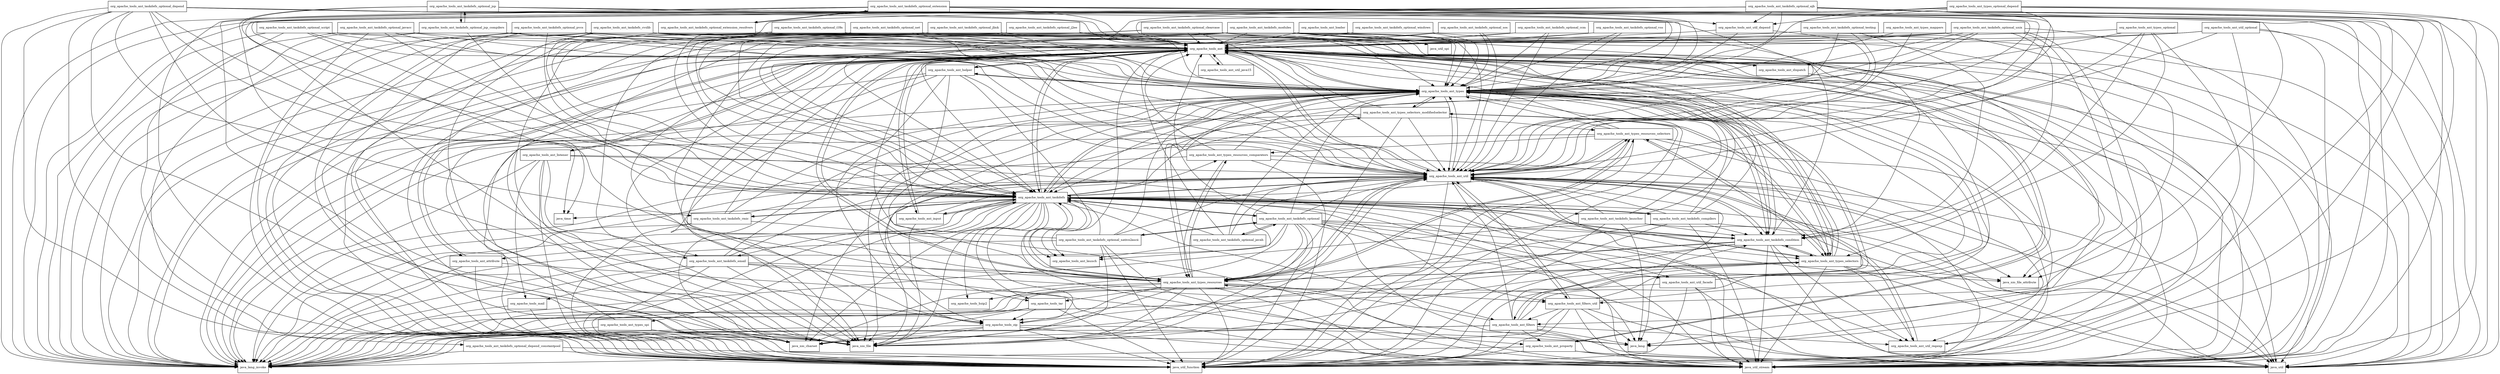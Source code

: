 digraph ant_1_10_6_package_dependencies {
  node [shape = box, fontsize=10.0];
  org_apache_tools_ant -> java_lang;
  org_apache_tools_ant -> java_lang_invoke;
  org_apache_tools_ant -> java_nio_charset;
  org_apache_tools_ant -> java_nio_file;
  org_apache_tools_ant -> java_util;
  org_apache_tools_ant -> java_util_function;
  org_apache_tools_ant -> java_util_stream;
  org_apache_tools_ant -> org_apache_tools_ant_attribute;
  org_apache_tools_ant -> org_apache_tools_ant_dispatch;
  org_apache_tools_ant -> org_apache_tools_ant_helper;
  org_apache_tools_ant -> org_apache_tools_ant_input;
  org_apache_tools_ant -> org_apache_tools_ant_launch;
  org_apache_tools_ant -> org_apache_tools_ant_listener;
  org_apache_tools_ant -> org_apache_tools_ant_property;
  org_apache_tools_ant -> org_apache_tools_ant_taskdefs;
  org_apache_tools_ant -> org_apache_tools_ant_taskdefs_condition;
  org_apache_tools_ant -> org_apache_tools_ant_types;
  org_apache_tools_ant -> org_apache_tools_ant_types_resources;
  org_apache_tools_ant -> org_apache_tools_ant_types_selectors;
  org_apache_tools_ant -> org_apache_tools_ant_util;
  org_apache_tools_ant -> org_apache_tools_ant_util_java15;
  org_apache_tools_ant -> org_apache_tools_zip;
  org_apache_tools_ant_attribute -> java_lang_invoke;
  org_apache_tools_ant_attribute -> java_util_function;
  org_apache_tools_ant_attribute -> java_util_stream;
  org_apache_tools_ant_attribute -> org_apache_tools_ant;
  org_apache_tools_ant_dispatch -> java_lang;
  org_apache_tools_ant_dispatch -> org_apache_tools_ant;
  org_apache_tools_ant_filters -> java_lang;
  org_apache_tools_ant_filters -> java_lang_invoke;
  org_apache_tools_ant_filters -> java_nio_charset;
  org_apache_tools_ant_filters -> java_util;
  org_apache_tools_ant_filters -> java_util_function;
  org_apache_tools_ant_filters -> org_apache_tools_ant;
  org_apache_tools_ant_filters -> org_apache_tools_ant_property;
  org_apache_tools_ant_filters -> org_apache_tools_ant_taskdefs_condition;
  org_apache_tools_ant_filters -> org_apache_tools_ant_types;
  org_apache_tools_ant_filters -> org_apache_tools_ant_types_resources;
  org_apache_tools_ant_filters -> org_apache_tools_ant_util;
  org_apache_tools_ant_filters -> org_apache_tools_ant_util_regexp;
  org_apache_tools_ant_filters_util -> java_lang;
  org_apache_tools_ant_filters_util -> java_lang_invoke;
  org_apache_tools_ant_filters_util -> java_util;
  org_apache_tools_ant_filters_util -> java_util_function;
  org_apache_tools_ant_filters_util -> java_util_stream;
  org_apache_tools_ant_filters_util -> org_apache_tools_ant;
  org_apache_tools_ant_filters_util -> org_apache_tools_ant_filters;
  org_apache_tools_ant_filters_util -> org_apache_tools_ant_types;
  org_apache_tools_ant_filters_util -> org_apache_tools_ant_util;
  org_apache_tools_ant_helper -> java_lang_invoke;
  org_apache_tools_ant_helper -> java_nio_file;
  org_apache_tools_ant_helper -> java_util_function;
  org_apache_tools_ant_helper -> org_apache_tools_ant;
  org_apache_tools_ant_helper -> org_apache_tools_ant_launch;
  org_apache_tools_ant_helper -> org_apache_tools_ant_types;
  org_apache_tools_ant_helper -> org_apache_tools_ant_types_resources;
  org_apache_tools_ant_helper -> org_apache_tools_ant_util;
  org_apache_tools_ant_helper -> org_apache_tools_zip;
  org_apache_tools_ant_input -> java_nio_file;
  org_apache_tools_ant_input -> org_apache_tools_ant;
  org_apache_tools_ant_input -> org_apache_tools_ant_taskdefs;
  org_apache_tools_ant_input -> org_apache_tools_ant_util;
  org_apache_tools_ant_listener -> java_lang_invoke;
  org_apache_tools_ant_listener -> java_nio_file;
  org_apache_tools_ant_listener -> java_util_function;
  org_apache_tools_ant_listener -> java_util_stream;
  org_apache_tools_ant_listener -> org_apache_tools_ant;
  org_apache_tools_ant_listener -> org_apache_tools_ant_taskdefs_email;
  org_apache_tools_ant_listener -> org_apache_tools_ant_util;
  org_apache_tools_ant_listener -> org_apache_tools_mail;
  org_apache_tools_ant_loader -> org_apache_tools_ant;
  org_apache_tools_ant_loader -> org_apache_tools_ant_types;
  org_apache_tools_ant_property -> java_lang_invoke;
  org_apache_tools_ant_property -> java_util;
  org_apache_tools_ant_property -> java_util_function;
  org_apache_tools_ant_property -> java_util_stream;
  org_apache_tools_ant_property -> org_apache_tools_ant;
  org_apache_tools_ant_taskdefs -> java_lang;
  org_apache_tools_ant_taskdefs -> java_lang_invoke;
  org_apache_tools_ant_taskdefs -> java_nio_charset;
  org_apache_tools_ant_taskdefs -> java_nio_file;
  org_apache_tools_ant_taskdefs -> java_nio_file_attribute;
  org_apache_tools_ant_taskdefs -> java_time;
  org_apache_tools_ant_taskdefs -> java_util;
  org_apache_tools_ant_taskdefs -> java_util_function;
  org_apache_tools_ant_taskdefs -> java_util_stream;
  org_apache_tools_ant_taskdefs -> org_apache_tools_ant;
  org_apache_tools_ant_taskdefs -> org_apache_tools_ant_attribute;
  org_apache_tools_ant_taskdefs -> org_apache_tools_ant_filters;
  org_apache_tools_ant_taskdefs -> org_apache_tools_ant_filters_util;
  org_apache_tools_ant_taskdefs -> org_apache_tools_ant_input;
  org_apache_tools_ant_taskdefs -> org_apache_tools_ant_launch;
  org_apache_tools_ant_taskdefs -> org_apache_tools_ant_property;
  org_apache_tools_ant_taskdefs -> org_apache_tools_ant_taskdefs_compilers;
  org_apache_tools_ant_taskdefs -> org_apache_tools_ant_taskdefs_condition;
  org_apache_tools_ant_taskdefs -> org_apache_tools_ant_taskdefs_email;
  org_apache_tools_ant_taskdefs -> org_apache_tools_ant_taskdefs_launcher;
  org_apache_tools_ant_taskdefs -> org_apache_tools_ant_taskdefs_optional;
  org_apache_tools_ant_taskdefs -> org_apache_tools_ant_taskdefs_rmic;
  org_apache_tools_ant_taskdefs -> org_apache_tools_ant_types;
  org_apache_tools_ant_taskdefs -> org_apache_tools_ant_types_resources;
  org_apache_tools_ant_taskdefs -> org_apache_tools_ant_types_resources_comparators;
  org_apache_tools_ant_taskdefs -> org_apache_tools_ant_types_resources_selectors;
  org_apache_tools_ant_taskdefs -> org_apache_tools_ant_types_selectors;
  org_apache_tools_ant_taskdefs -> org_apache_tools_ant_types_selectors_modifiedselector;
  org_apache_tools_ant_taskdefs -> org_apache_tools_ant_types_spi;
  org_apache_tools_ant_taskdefs -> org_apache_tools_ant_util;
  org_apache_tools_ant_taskdefs -> org_apache_tools_ant_util_facade;
  org_apache_tools_ant_taskdefs -> org_apache_tools_bzip2;
  org_apache_tools_ant_taskdefs -> org_apache_tools_tar;
  org_apache_tools_ant_taskdefs -> org_apache_tools_zip;
  org_apache_tools_ant_taskdefs_compilers -> java_lang_invoke;
  org_apache_tools_ant_taskdefs_compilers -> java_util;
  org_apache_tools_ant_taskdefs_compilers -> java_util_function;
  org_apache_tools_ant_taskdefs_compilers -> java_util_stream;
  org_apache_tools_ant_taskdefs_compilers -> org_apache_tools_ant;
  org_apache_tools_ant_taskdefs_compilers -> org_apache_tools_ant_taskdefs;
  org_apache_tools_ant_taskdefs_compilers -> org_apache_tools_ant_taskdefs_condition;
  org_apache_tools_ant_taskdefs_compilers -> org_apache_tools_ant_types;
  org_apache_tools_ant_taskdefs_compilers -> org_apache_tools_ant_util;
  org_apache_tools_ant_taskdefs_condition -> java_lang_invoke;
  org_apache_tools_ant_taskdefs_condition -> java_util;
  org_apache_tools_ant_taskdefs_condition -> java_util_function;
  org_apache_tools_ant_taskdefs_condition -> java_util_stream;
  org_apache_tools_ant_taskdefs_condition -> org_apache_tools_ant;
  org_apache_tools_ant_taskdefs_condition -> org_apache_tools_ant_taskdefs;
  org_apache_tools_ant_taskdefs_condition -> org_apache_tools_ant_types;
  org_apache_tools_ant_taskdefs_condition -> org_apache_tools_ant_types_resources;
  org_apache_tools_ant_taskdefs_condition -> org_apache_tools_ant_types_selectors;
  org_apache_tools_ant_taskdefs_condition -> org_apache_tools_ant_util;
  org_apache_tools_ant_taskdefs_condition -> org_apache_tools_ant_util_regexp;
  org_apache_tools_ant_taskdefs_condition -> org_apache_tools_zip;
  org_apache_tools_ant_taskdefs_cvslib -> java_lang_invoke;
  org_apache_tools_ant_taskdefs_cvslib -> java_nio_charset;
  org_apache_tools_ant_taskdefs_cvslib -> java_nio_file;
  org_apache_tools_ant_taskdefs_cvslib -> java_util;
  org_apache_tools_ant_taskdefs_cvslib -> java_util_function;
  org_apache_tools_ant_taskdefs_cvslib -> java_util_stream;
  org_apache_tools_ant_taskdefs_cvslib -> org_apache_tools_ant;
  org_apache_tools_ant_taskdefs_cvslib -> org_apache_tools_ant_taskdefs;
  org_apache_tools_ant_taskdefs_cvslib -> org_apache_tools_ant_types;
  org_apache_tools_ant_taskdefs_cvslib -> org_apache_tools_ant_util;
  org_apache_tools_ant_taskdefs_email -> java_lang_invoke;
  org_apache_tools_ant_taskdefs_email -> java_nio_file;
  org_apache_tools_ant_taskdefs_email -> java_util;
  org_apache_tools_ant_taskdefs_email -> java_util_function;
  org_apache_tools_ant_taskdefs_email -> java_util_stream;
  org_apache_tools_ant_taskdefs_email -> org_apache_tools_ant;
  org_apache_tools_ant_taskdefs_email -> org_apache_tools_ant_types;
  org_apache_tools_ant_taskdefs_email -> org_apache_tools_ant_types_resources;
  org_apache_tools_ant_taskdefs_email -> org_apache_tools_ant_util;
  org_apache_tools_ant_taskdefs_email -> org_apache_tools_mail;
  org_apache_tools_ant_taskdefs_launcher -> java_lang;
  org_apache_tools_ant_taskdefs_launcher -> java_lang_invoke;
  org_apache_tools_ant_taskdefs_launcher -> java_util;
  org_apache_tools_ant_taskdefs_launcher -> java_util_function;
  org_apache_tools_ant_taskdefs_launcher -> org_apache_tools_ant;
  org_apache_tools_ant_taskdefs_launcher -> org_apache_tools_ant_taskdefs_condition;
  org_apache_tools_ant_taskdefs_launcher -> org_apache_tools_ant_types;
  org_apache_tools_ant_taskdefs_launcher -> org_apache_tools_ant_util;
  org_apache_tools_ant_taskdefs_modules -> java_lang_invoke;
  org_apache_tools_ant_taskdefs_modules -> java_nio_charset;
  org_apache_tools_ant_taskdefs_modules -> java_nio_file;
  org_apache_tools_ant_taskdefs_modules -> java_nio_file_attribute;
  org_apache_tools_ant_taskdefs_modules -> java_util;
  org_apache_tools_ant_taskdefs_modules -> java_util_function;
  org_apache_tools_ant_taskdefs_modules -> java_util_spi;
  org_apache_tools_ant_taskdefs_modules -> java_util_stream;
  org_apache_tools_ant_taskdefs_modules -> org_apache_tools_ant;
  org_apache_tools_ant_taskdefs_modules -> org_apache_tools_ant_types;
  org_apache_tools_ant_taskdefs_modules -> org_apache_tools_ant_types_resources;
  org_apache_tools_ant_taskdefs_modules -> org_apache_tools_ant_util;
  org_apache_tools_ant_taskdefs_optional -> java_lang;
  org_apache_tools_ant_taskdefs_optional -> java_lang_invoke;
  org_apache_tools_ant_taskdefs_optional -> java_nio_charset;
  org_apache_tools_ant_taskdefs_optional -> java_nio_file;
  org_apache_tools_ant_taskdefs_optional -> java_util;
  org_apache_tools_ant_taskdefs_optional -> java_util_function;
  org_apache_tools_ant_taskdefs_optional -> java_util_stream;
  org_apache_tools_ant_taskdefs_optional -> org_apache_tools_ant;
  org_apache_tools_ant_taskdefs_optional -> org_apache_tools_ant_taskdefs;
  org_apache_tools_ant_taskdefs_optional -> org_apache_tools_ant_taskdefs_condition;
  org_apache_tools_ant_taskdefs_optional -> org_apache_tools_ant_taskdefs_optional_javah;
  org_apache_tools_ant_taskdefs_optional -> org_apache_tools_ant_taskdefs_optional_native2ascii;
  org_apache_tools_ant_taskdefs_optional -> org_apache_tools_ant_types;
  org_apache_tools_ant_taskdefs_optional -> org_apache_tools_ant_types_resources;
  org_apache_tools_ant_taskdefs_optional -> org_apache_tools_ant_util;
  org_apache_tools_ant_taskdefs_optional -> org_apache_tools_ant_util_facade;
  org_apache_tools_ant_taskdefs_optional -> org_apache_tools_ant_util_regexp;
  org_apache_tools_ant_taskdefs_optional_ccm -> org_apache_tools_ant;
  org_apache_tools_ant_taskdefs_optional_ccm -> org_apache_tools_ant_taskdefs;
  org_apache_tools_ant_taskdefs_optional_ccm -> org_apache_tools_ant_types;
  org_apache_tools_ant_taskdefs_optional_ccm -> org_apache_tools_ant_util;
  org_apache_tools_ant_taskdefs_optional_clearcase -> java_lang_invoke;
  org_apache_tools_ant_taskdefs_optional_clearcase -> java_util;
  org_apache_tools_ant_taskdefs_optional_clearcase -> java_util_function;
  org_apache_tools_ant_taskdefs_optional_clearcase -> org_apache_tools_ant;
  org_apache_tools_ant_taskdefs_optional_clearcase -> org_apache_tools_ant_taskdefs;
  org_apache_tools_ant_taskdefs_optional_clearcase -> org_apache_tools_ant_taskdefs_condition;
  org_apache_tools_ant_taskdefs_optional_clearcase -> org_apache_tools_ant_types;
  org_apache_tools_ant_taskdefs_optional_clearcase -> org_apache_tools_ant_util;
  org_apache_tools_ant_taskdefs_optional_depend -> java_lang_invoke;
  org_apache_tools_ant_taskdefs_optional_depend -> java_nio_file;
  org_apache_tools_ant_taskdefs_optional_depend -> java_util;
  org_apache_tools_ant_taskdefs_optional_depend -> java_util_function;
  org_apache_tools_ant_taskdefs_optional_depend -> java_util_stream;
  org_apache_tools_ant_taskdefs_optional_depend -> org_apache_tools_ant;
  org_apache_tools_ant_taskdefs_optional_depend -> org_apache_tools_ant_taskdefs;
  org_apache_tools_ant_taskdefs_optional_depend -> org_apache_tools_ant_taskdefs_optional_depend_constantpool;
  org_apache_tools_ant_taskdefs_optional_depend -> org_apache_tools_ant_taskdefs_rmic;
  org_apache_tools_ant_taskdefs_optional_depend -> org_apache_tools_ant_types;
  org_apache_tools_ant_taskdefs_optional_depend -> org_apache_tools_ant_types_resources;
  org_apache_tools_ant_taskdefs_optional_depend -> org_apache_tools_ant_util;
  org_apache_tools_ant_taskdefs_optional_depend -> org_apache_tools_ant_util_depend;
  org_apache_tools_ant_taskdefs_optional_depend -> org_apache_tools_zip;
  org_apache_tools_ant_taskdefs_optional_depend_constantpool -> java_lang_invoke;
  org_apache_tools_ant_taskdefs_optional_depend_constantpool -> java_util_function;
  org_apache_tools_ant_taskdefs_optional_depend_constantpool -> java_util_stream;
  org_apache_tools_ant_taskdefs_optional_ejb -> java_lang;
  org_apache_tools_ant_taskdefs_optional_ejb -> java_lang_invoke;
  org_apache_tools_ant_taskdefs_optional_ejb -> java_nio_file;
  org_apache_tools_ant_taskdefs_optional_ejb -> java_nio_file_attribute;
  org_apache_tools_ant_taskdefs_optional_ejb -> java_time;
  org_apache_tools_ant_taskdefs_optional_ejb -> java_util;
  org_apache_tools_ant_taskdefs_optional_ejb -> java_util_function;
  org_apache_tools_ant_taskdefs_optional_ejb -> java_util_stream;
  org_apache_tools_ant_taskdefs_optional_ejb -> org_apache_tools_ant;
  org_apache_tools_ant_taskdefs_optional_ejb -> org_apache_tools_ant_taskdefs;
  org_apache_tools_ant_taskdefs_optional_ejb -> org_apache_tools_ant_types;
  org_apache_tools_ant_taskdefs_optional_ejb -> org_apache_tools_ant_util;
  org_apache_tools_ant_taskdefs_optional_ejb -> org_apache_tools_ant_util_depend;
  org_apache_tools_ant_taskdefs_optional_extension -> java_lang_invoke;
  org_apache_tools_ant_taskdefs_optional_extension -> java_nio_file;
  org_apache_tools_ant_taskdefs_optional_extension -> java_util;
  org_apache_tools_ant_taskdefs_optional_extension -> java_util_function;
  org_apache_tools_ant_taskdefs_optional_extension -> java_util_stream;
  org_apache_tools_ant_taskdefs_optional_extension -> org_apache_tools_ant;
  org_apache_tools_ant_taskdefs_optional_extension -> org_apache_tools_ant_taskdefs_optional_extension_resolvers;
  org_apache_tools_ant_taskdefs_optional_extension -> org_apache_tools_ant_types;
  org_apache_tools_ant_taskdefs_optional_extension -> org_apache_tools_ant_util;
  org_apache_tools_ant_taskdefs_optional_extension_resolvers -> org_apache_tools_ant;
  org_apache_tools_ant_taskdefs_optional_extension_resolvers -> org_apache_tools_ant_taskdefs;
  org_apache_tools_ant_taskdefs_optional_extension_resolvers -> org_apache_tools_ant_taskdefs_optional_extension;
  org_apache_tools_ant_taskdefs_optional_i18n -> java_nio_file;
  org_apache_tools_ant_taskdefs_optional_i18n -> org_apache_tools_ant;
  org_apache_tools_ant_taskdefs_optional_i18n -> org_apache_tools_ant_taskdefs;
  org_apache_tools_ant_taskdefs_optional_i18n -> org_apache_tools_ant_types;
  org_apache_tools_ant_taskdefs_optional_i18n -> org_apache_tools_ant_util;
  org_apache_tools_ant_taskdefs_optional_j2ee -> org_apache_tools_ant;
  org_apache_tools_ant_taskdefs_optional_j2ee -> org_apache_tools_ant_taskdefs;
  org_apache_tools_ant_taskdefs_optional_j2ee -> org_apache_tools_ant_types;
  org_apache_tools_ant_taskdefs_optional_javacc -> java_lang_invoke;
  org_apache_tools_ant_taskdefs_optional_javacc -> java_util_function;
  org_apache_tools_ant_taskdefs_optional_javacc -> org_apache_tools_ant;
  org_apache_tools_ant_taskdefs_optional_javacc -> org_apache_tools_ant_taskdefs;
  org_apache_tools_ant_taskdefs_optional_javacc -> org_apache_tools_ant_types;
  org_apache_tools_ant_taskdefs_optional_javacc -> org_apache_tools_ant_util;
  org_apache_tools_ant_taskdefs_optional_javah -> org_apache_tools_ant;
  org_apache_tools_ant_taskdefs_optional_javah -> org_apache_tools_ant_launch;
  org_apache_tools_ant_taskdefs_optional_javah -> org_apache_tools_ant_taskdefs;
  org_apache_tools_ant_taskdefs_optional_javah -> org_apache_tools_ant_taskdefs_optional;
  org_apache_tools_ant_taskdefs_optional_javah -> org_apache_tools_ant_types;
  org_apache_tools_ant_taskdefs_optional_javah -> org_apache_tools_ant_util;
  org_apache_tools_ant_taskdefs_optional_jlink -> java_nio_file;
  org_apache_tools_ant_taskdefs_optional_jlink -> org_apache_tools_ant;
  org_apache_tools_ant_taskdefs_optional_jlink -> org_apache_tools_ant_taskdefs;
  org_apache_tools_ant_taskdefs_optional_jlink -> org_apache_tools_ant_types;
  org_apache_tools_ant_taskdefs_optional_jsp -> java_time;
  org_apache_tools_ant_taskdefs_optional_jsp -> org_apache_tools_ant;
  org_apache_tools_ant_taskdefs_optional_jsp -> org_apache_tools_ant_taskdefs;
  org_apache_tools_ant_taskdefs_optional_jsp -> org_apache_tools_ant_taskdefs_optional_jsp_compilers;
  org_apache_tools_ant_taskdefs_optional_jsp -> org_apache_tools_ant_types;
  org_apache_tools_ant_taskdefs_optional_jsp -> org_apache_tools_ant_util;
  org_apache_tools_ant_taskdefs_optional_jsp_compilers -> java_lang_invoke;
  org_apache_tools_ant_taskdefs_optional_jsp_compilers -> java_util_function;
  org_apache_tools_ant_taskdefs_optional_jsp_compilers -> java_util_stream;
  org_apache_tools_ant_taskdefs_optional_jsp_compilers -> org_apache_tools_ant;
  org_apache_tools_ant_taskdefs_optional_jsp_compilers -> org_apache_tools_ant_taskdefs;
  org_apache_tools_ant_taskdefs_optional_jsp_compilers -> org_apache_tools_ant_taskdefs_optional_jsp;
  org_apache_tools_ant_taskdefs_optional_jsp_compilers -> org_apache_tools_ant_types;
  org_apache_tools_ant_taskdefs_optional_native2ascii -> java_lang_invoke;
  org_apache_tools_ant_taskdefs_optional_native2ascii -> java_nio_file;
  org_apache_tools_ant_taskdefs_optional_native2ascii -> java_util_function;
  org_apache_tools_ant_taskdefs_optional_native2ascii -> java_util_stream;
  org_apache_tools_ant_taskdefs_optional_native2ascii -> org_apache_tools_ant;
  org_apache_tools_ant_taskdefs_optional_native2ascii -> org_apache_tools_ant_taskdefs;
  org_apache_tools_ant_taskdefs_optional_native2ascii -> org_apache_tools_ant_taskdefs_optional;
  org_apache_tools_ant_taskdefs_optional_native2ascii -> org_apache_tools_ant_types;
  org_apache_tools_ant_taskdefs_optional_native2ascii -> org_apache_tools_ant_util;
  org_apache_tools_ant_taskdefs_optional_net -> org_apache_tools_ant;
  org_apache_tools_ant_taskdefs_optional_net -> org_apache_tools_ant_taskdefs_email;
  org_apache_tools_ant_taskdefs_optional_net -> org_apache_tools_ant_util;
  org_apache_tools_ant_taskdefs_optional_pvcs -> java_lang_invoke;
  org_apache_tools_ant_taskdefs_optional_pvcs -> java_nio_file;
  org_apache_tools_ant_taskdefs_optional_pvcs -> java_util_function;
  org_apache_tools_ant_taskdefs_optional_pvcs -> java_util_stream;
  org_apache_tools_ant_taskdefs_optional_pvcs -> org_apache_tools_ant;
  org_apache_tools_ant_taskdefs_optional_pvcs -> org_apache_tools_ant_taskdefs;
  org_apache_tools_ant_taskdefs_optional_pvcs -> org_apache_tools_ant_types;
  org_apache_tools_ant_taskdefs_optional_pvcs -> org_apache_tools_ant_util;
  org_apache_tools_ant_taskdefs_optional_script -> java_lang_invoke;
  org_apache_tools_ant_taskdefs_optional_script -> java_util_function;
  org_apache_tools_ant_taskdefs_optional_script -> org_apache_tools_ant;
  org_apache_tools_ant_taskdefs_optional_script -> org_apache_tools_ant_taskdefs;
  org_apache_tools_ant_taskdefs_optional_script -> org_apache_tools_ant_types;
  org_apache_tools_ant_taskdefs_optional_script -> org_apache_tools_ant_util;
  org_apache_tools_ant_taskdefs_optional_sos -> org_apache_tools_ant;
  org_apache_tools_ant_taskdefs_optional_sos -> org_apache_tools_ant_taskdefs;
  org_apache_tools_ant_taskdefs_optional_sos -> org_apache_tools_ant_types;
  org_apache_tools_ant_taskdefs_optional_sos -> org_apache_tools_ant_util;
  org_apache_tools_ant_taskdefs_optional_testing -> org_apache_tools_ant;
  org_apache_tools_ant_taskdefs_optional_testing -> org_apache_tools_ant_taskdefs;
  org_apache_tools_ant_taskdefs_optional_testing -> org_apache_tools_ant_taskdefs_condition;
  org_apache_tools_ant_taskdefs_optional_testing -> org_apache_tools_ant_util;
  org_apache_tools_ant_taskdefs_optional_unix -> java_lang_invoke;
  org_apache_tools_ant_taskdefs_optional_unix -> java_nio_file;
  org_apache_tools_ant_taskdefs_optional_unix -> java_nio_file_attribute;
  org_apache_tools_ant_taskdefs_optional_unix -> java_util_function;
  org_apache_tools_ant_taskdefs_optional_unix -> java_util_stream;
  org_apache_tools_ant_taskdefs_optional_unix -> org_apache_tools_ant;
  org_apache_tools_ant_taskdefs_optional_unix -> org_apache_tools_ant_dispatch;
  org_apache_tools_ant_taskdefs_optional_unix -> org_apache_tools_ant_taskdefs;
  org_apache_tools_ant_taskdefs_optional_unix -> org_apache_tools_ant_taskdefs_condition;
  org_apache_tools_ant_taskdefs_optional_unix -> org_apache_tools_ant_types;
  org_apache_tools_ant_taskdefs_optional_vss -> org_apache_tools_ant;
  org_apache_tools_ant_taskdefs_optional_vss -> org_apache_tools_ant_taskdefs;
  org_apache_tools_ant_taskdefs_optional_vss -> org_apache_tools_ant_types;
  org_apache_tools_ant_taskdefs_optional_vss -> org_apache_tools_ant_util;
  org_apache_tools_ant_taskdefs_optional_windows -> org_apache_tools_ant;
  org_apache_tools_ant_taskdefs_optional_windows -> org_apache_tools_ant_taskdefs;
  org_apache_tools_ant_taskdefs_optional_windows -> org_apache_tools_ant_taskdefs_condition;
  org_apache_tools_ant_taskdefs_optional_windows -> org_apache_tools_ant_types;
  org_apache_tools_ant_taskdefs_rmic -> java_lang_invoke;
  org_apache_tools_ant_taskdefs_rmic -> java_util_function;
  org_apache_tools_ant_taskdefs_rmic -> java_util_stream;
  org_apache_tools_ant_taskdefs_rmic -> org_apache_tools_ant;
  org_apache_tools_ant_taskdefs_rmic -> org_apache_tools_ant_taskdefs;
  org_apache_tools_ant_taskdefs_rmic -> org_apache_tools_ant_types;
  org_apache_tools_ant_taskdefs_rmic -> org_apache_tools_ant_util;
  org_apache_tools_ant_types -> java_lang_invoke;
  org_apache_tools_ant_types -> java_nio_charset;
  org_apache_tools_ant_types -> java_nio_file;
  org_apache_tools_ant_types -> java_util;
  org_apache_tools_ant_types -> java_util_function;
  org_apache_tools_ant_types -> java_util_stream;
  org_apache_tools_ant_types -> org_apache_tools_ant;
  org_apache_tools_ant_types -> org_apache_tools_ant_filters;
  org_apache_tools_ant_types -> org_apache_tools_ant_helper;
  org_apache_tools_ant_types -> org_apache_tools_ant_taskdefs;
  org_apache_tools_ant_types -> org_apache_tools_ant_taskdefs_condition;
  org_apache_tools_ant_types -> org_apache_tools_ant_types_resources;
  org_apache_tools_ant_types -> org_apache_tools_ant_types_selectors;
  org_apache_tools_ant_types -> org_apache_tools_ant_types_selectors_modifiedselector;
  org_apache_tools_ant_types -> org_apache_tools_ant_util;
  org_apache_tools_ant_types -> org_apache_tools_ant_util_regexp;
  org_apache_tools_ant_types -> org_apache_tools_tar;
  org_apache_tools_ant_types -> org_apache_tools_zip;
  org_apache_tools_ant_types_mappers -> org_apache_tools_ant;
  org_apache_tools_ant_types_mappers -> org_apache_tools_ant_filters_util;
  org_apache_tools_ant_types_mappers -> org_apache_tools_ant_types;
  org_apache_tools_ant_types_mappers -> org_apache_tools_ant_util;
  org_apache_tools_ant_types_optional -> org_apache_tools_ant;
  org_apache_tools_ant_types_optional -> org_apache_tools_ant_filters;
  org_apache_tools_ant_types_optional -> org_apache_tools_ant_taskdefs_condition;
  org_apache_tools_ant_types_optional -> org_apache_tools_ant_types;
  org_apache_tools_ant_types_optional -> org_apache_tools_ant_types_selectors;
  org_apache_tools_ant_types_optional -> org_apache_tools_ant_util;
  org_apache_tools_ant_types_optional_depend -> java_lang_invoke;
  org_apache_tools_ant_types_optional_depend -> java_util;
  org_apache_tools_ant_types_optional_depend -> java_util_function;
  org_apache_tools_ant_types_optional_depend -> java_util_stream;
  org_apache_tools_ant_types_optional_depend -> org_apache_tools_ant;
  org_apache_tools_ant_types_optional_depend -> org_apache_tools_ant_types;
  org_apache_tools_ant_types_optional_depend -> org_apache_tools_ant_util;
  org_apache_tools_ant_types_optional_depend -> org_apache_tools_ant_util_depend;
  org_apache_tools_ant_types_resources -> java_lang_invoke;
  org_apache_tools_ant_types_resources -> java_nio_charset;
  org_apache_tools_ant_types_resources -> java_nio_file;
  org_apache_tools_ant_types_resources -> java_util;
  org_apache_tools_ant_types_resources -> java_util_function;
  org_apache_tools_ant_types_resources -> java_util_stream;
  org_apache_tools_ant_types_resources -> org_apache_tools_ant;
  org_apache_tools_ant_types_resources -> org_apache_tools_ant_filters_util;
  org_apache_tools_ant_types_resources -> org_apache_tools_ant_taskdefs;
  org_apache_tools_ant_types_resources -> org_apache_tools_ant_types;
  org_apache_tools_ant_types_resources -> org_apache_tools_ant_types_resources_comparators;
  org_apache_tools_ant_types_resources -> org_apache_tools_ant_types_resources_selectors;
  org_apache_tools_ant_types_resources -> org_apache_tools_ant_types_selectors;
  org_apache_tools_ant_types_resources -> org_apache_tools_ant_util;
  org_apache_tools_ant_types_resources -> org_apache_tools_bzip2;
  org_apache_tools_ant_types_resources -> org_apache_tools_tar;
  org_apache_tools_ant_types_resources -> org_apache_tools_zip;
  org_apache_tools_ant_types_resources_comparators -> java_lang_invoke;
  org_apache_tools_ant_types_resources_comparators -> java_util;
  org_apache_tools_ant_types_resources_comparators -> java_util_function;
  org_apache_tools_ant_types_resources_comparators -> org_apache_tools_ant;
  org_apache_tools_ant_types_resources_comparators -> org_apache_tools_ant_types;
  org_apache_tools_ant_types_resources_comparators -> org_apache_tools_ant_types_resources;
  org_apache_tools_ant_types_resources_comparators -> org_apache_tools_ant_util;
  org_apache_tools_ant_types_resources_selectors -> java_lang_invoke;
  org_apache_tools_ant_types_resources_selectors -> java_util_function;
  org_apache_tools_ant_types_resources_selectors -> java_util_stream;
  org_apache_tools_ant_types_resources_selectors -> org_apache_tools_ant;
  org_apache_tools_ant_types_resources_selectors -> org_apache_tools_ant_types;
  org_apache_tools_ant_types_resources_selectors -> org_apache_tools_ant_types_resources;
  org_apache_tools_ant_types_resources_selectors -> org_apache_tools_ant_types_resources_comparators;
  org_apache_tools_ant_types_resources_selectors -> org_apache_tools_ant_types_selectors;
  org_apache_tools_ant_types_resources_selectors -> org_apache_tools_ant_util;
  org_apache_tools_ant_types_resources_selectors -> org_apache_tools_ant_util_regexp;
  org_apache_tools_ant_types_selectors -> java_lang_invoke;
  org_apache_tools_ant_types_selectors -> java_nio_file;
  org_apache_tools_ant_types_selectors -> java_nio_file_attribute;
  org_apache_tools_ant_types_selectors -> java_util;
  org_apache_tools_ant_types_selectors -> java_util_function;
  org_apache_tools_ant_types_selectors -> java_util_stream;
  org_apache_tools_ant_types_selectors -> org_apache_tools_ant;
  org_apache_tools_ant_types_selectors -> org_apache_tools_ant_taskdefs_condition;
  org_apache_tools_ant_types_selectors -> org_apache_tools_ant_types;
  org_apache_tools_ant_types_selectors -> org_apache_tools_ant_types_resources;
  org_apache_tools_ant_types_selectors -> org_apache_tools_ant_types_resources_selectors;
  org_apache_tools_ant_types_selectors -> org_apache_tools_ant_types_selectors_modifiedselector;
  org_apache_tools_ant_types_selectors -> org_apache_tools_ant_util;
  org_apache_tools_ant_types_selectors -> org_apache_tools_ant_util_regexp;
  org_apache_tools_ant_types_selectors_modifiedselector -> java_lang_invoke;
  org_apache_tools_ant_types_selectors_modifiedselector -> java_nio_file;
  org_apache_tools_ant_types_selectors_modifiedselector -> java_util_function;
  org_apache_tools_ant_types_selectors_modifiedselector -> org_apache_tools_ant;
  org_apache_tools_ant_types_selectors_modifiedselector -> org_apache_tools_ant_types;
  org_apache_tools_ant_types_selectors_modifiedselector -> org_apache_tools_ant_types_resources;
  org_apache_tools_ant_types_selectors_modifiedselector -> org_apache_tools_ant_types_resources_selectors;
  org_apache_tools_ant_types_selectors_modifiedselector -> org_apache_tools_ant_types_selectors;
  org_apache_tools_ant_types_selectors_modifiedselector -> org_apache_tools_ant_util;
  org_apache_tools_ant_types_spi -> java_lang_invoke;
  org_apache_tools_ant_types_spi -> java_nio_charset;
  org_apache_tools_ant_types_spi -> java_util_function;
  org_apache_tools_ant_types_spi -> java_util_stream;
  org_apache_tools_ant_types_spi -> org_apache_tools_ant;
  org_apache_tools_ant_util -> java_lang;
  org_apache_tools_ant_util -> java_lang_invoke;
  org_apache_tools_ant_util -> java_nio_charset;
  org_apache_tools_ant_util -> java_nio_file;
  org_apache_tools_ant_util -> java_nio_file_attribute;
  org_apache_tools_ant_util -> java_util;
  org_apache_tools_ant_util -> java_util_function;
  org_apache_tools_ant_util -> java_util_stream;
  org_apache_tools_ant_util -> org_apache_tools_ant;
  org_apache_tools_ant_util -> org_apache_tools_ant_filters_util;
  org_apache_tools_ant_util -> org_apache_tools_ant_launch;
  org_apache_tools_ant_util -> org_apache_tools_ant_taskdefs;
  org_apache_tools_ant_util -> org_apache_tools_ant_taskdefs_condition;
  org_apache_tools_ant_util -> org_apache_tools_ant_types;
  org_apache_tools_ant_util -> org_apache_tools_ant_types_resources;
  org_apache_tools_ant_util -> org_apache_tools_ant_types_resources_selectors;
  org_apache_tools_ant_util -> org_apache_tools_ant_types_selectors;
  org_apache_tools_ant_util -> org_apache_tools_ant_util_regexp;
  org_apache_tools_ant_util_depend -> org_apache_tools_ant;
  org_apache_tools_ant_util_depend -> org_apache_tools_ant_types;
  org_apache_tools_ant_util_depend -> org_apache_tools_ant_util;
  org_apache_tools_ant_util_facade -> java_lang_invoke;
  org_apache_tools_ant_util_facade -> java_util;
  org_apache_tools_ant_util_facade -> java_util_function;
  org_apache_tools_ant_util_facade -> java_util_stream;
  org_apache_tools_ant_util_facade -> org_apache_tools_ant;
  org_apache_tools_ant_util_facade -> org_apache_tools_ant_types;
  org_apache_tools_ant_util_java15 -> org_apache_tools_ant;
  org_apache_tools_ant_util_optional -> java_lang_invoke;
  org_apache_tools_ant_util_optional -> java_util;
  org_apache_tools_ant_util_optional -> java_util_function;
  org_apache_tools_ant_util_optional -> java_util_stream;
  org_apache_tools_ant_util_optional -> org_apache_tools_ant;
  org_apache_tools_ant_util_optional -> org_apache_tools_ant_util;
  org_apache_tools_ant_util_regexp -> org_apache_tools_ant;
  org_apache_tools_ant_util_regexp -> org_apache_tools_ant_util;
  org_apache_tools_mail -> java_lang_invoke;
  org_apache_tools_mail -> java_util_function;
  org_apache_tools_tar -> java_lang_invoke;
  org_apache_tools_tar -> java_nio_charset;
  org_apache_tools_tar -> java_util_function;
  org_apache_tools_tar -> org_apache_tools_zip;
  org_apache_tools_zip -> java_lang;
  org_apache_tools_zip -> java_lang_invoke;
  org_apache_tools_zip -> java_nio_charset;
  org_apache_tools_zip -> java_nio_file;
  org_apache_tools_zip -> java_util_function;
  org_apache_tools_zip -> java_util_stream;
}
